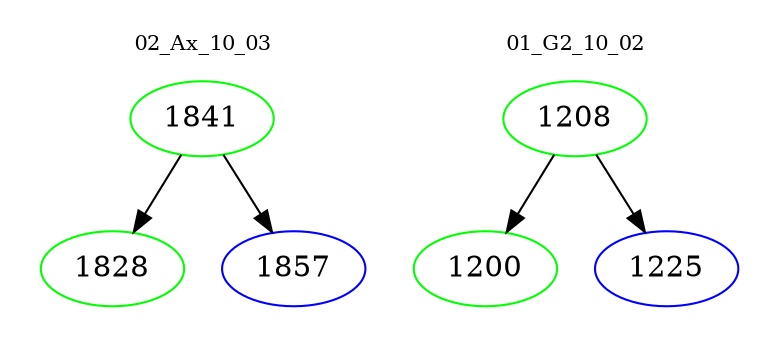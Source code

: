 digraph{
subgraph cluster_0 {
color = white
label = "02_Ax_10_03";
fontsize=10;
T0_1841 [label="1841", color="green"]
T0_1841 -> T0_1828 [color="black"]
T0_1828 [label="1828", color="green"]
T0_1841 -> T0_1857 [color="black"]
T0_1857 [label="1857", color="blue"]
}
subgraph cluster_1 {
color = white
label = "01_G2_10_02";
fontsize=10;
T1_1208 [label="1208", color="green"]
T1_1208 -> T1_1200 [color="black"]
T1_1200 [label="1200", color="green"]
T1_1208 -> T1_1225 [color="black"]
T1_1225 [label="1225", color="blue"]
}
}
